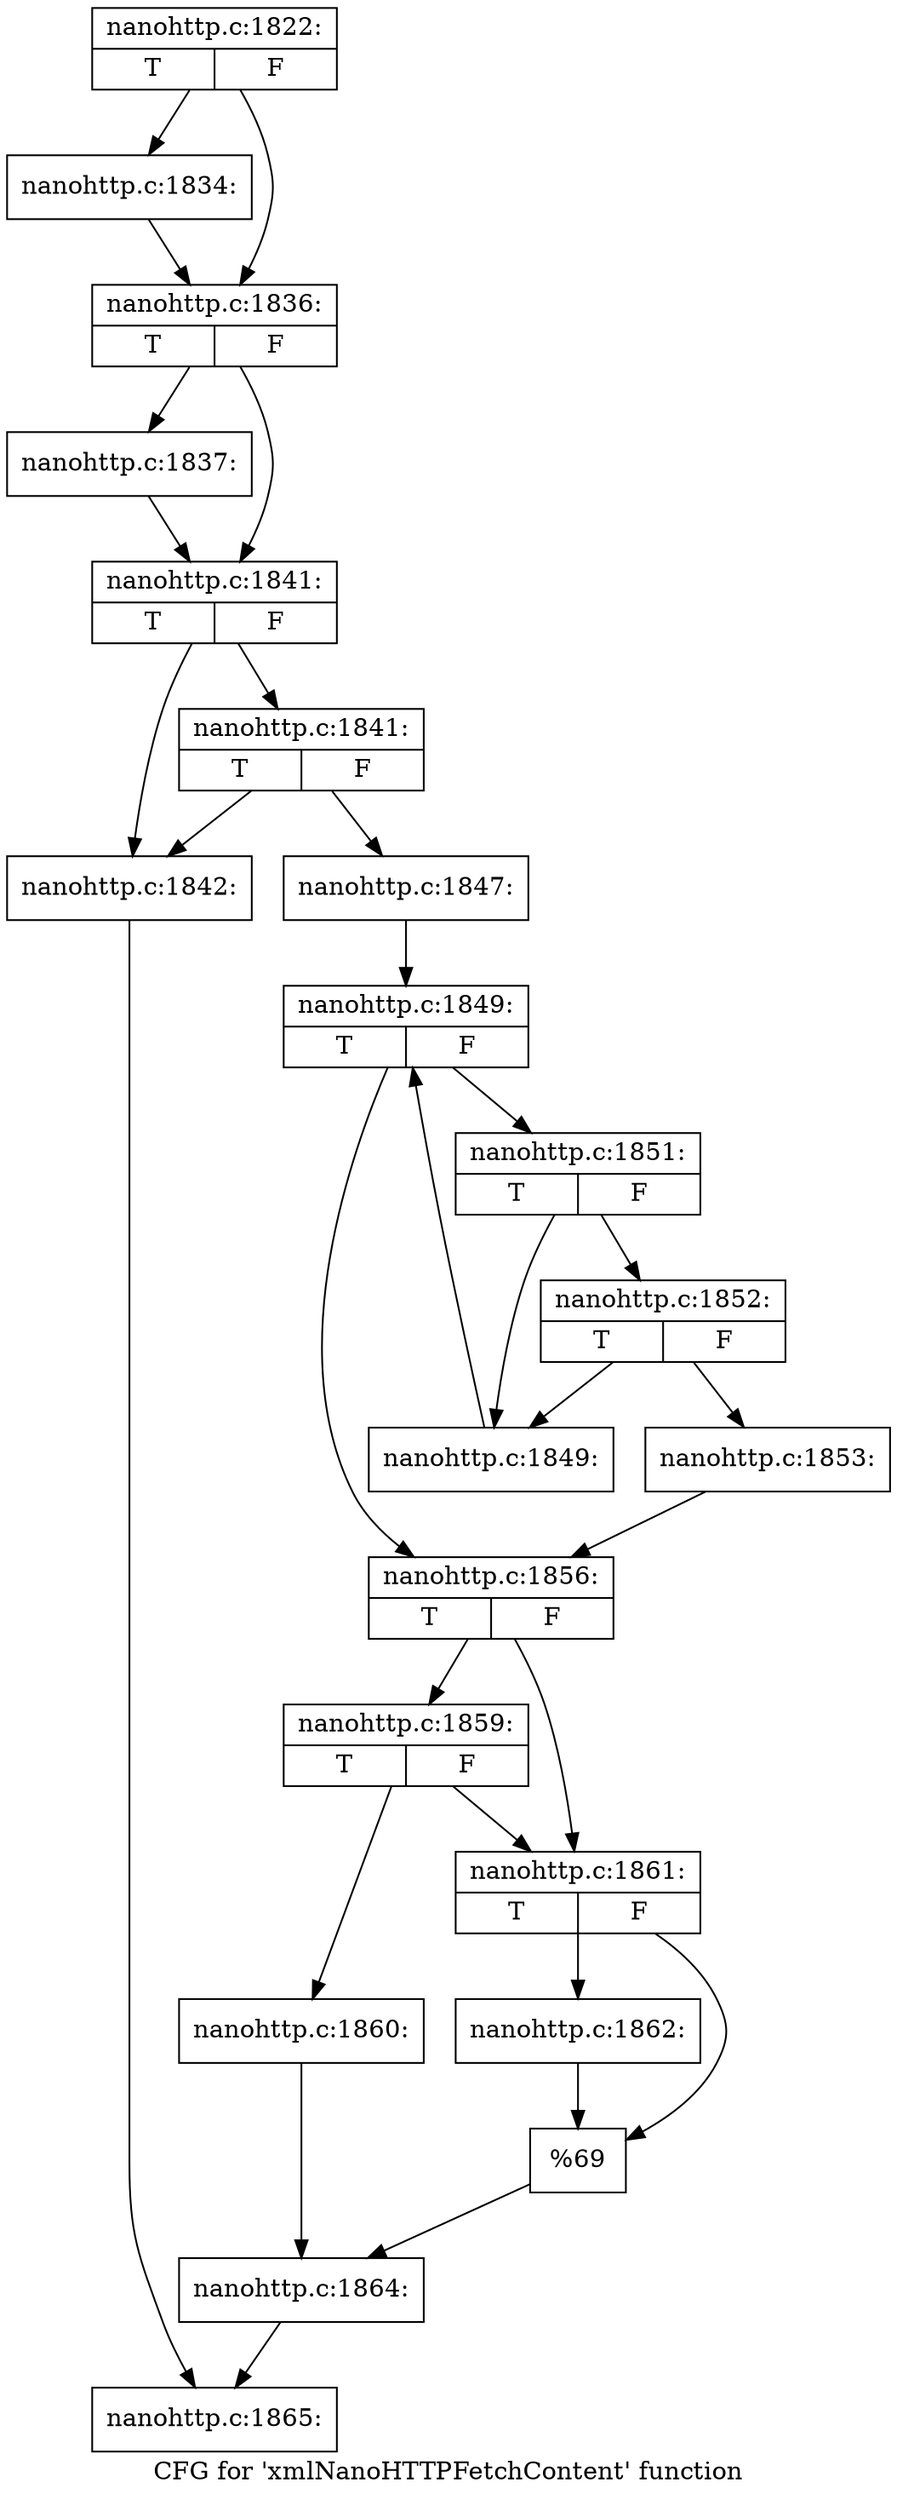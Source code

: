 digraph "CFG for 'xmlNanoHTTPFetchContent' function" {
	label="CFG for 'xmlNanoHTTPFetchContent' function";

	Node0x564de24548d0 [shape=record,label="{nanohttp.c:1822:|{<s0>T|<s1>F}}"];
	Node0x564de24548d0 -> Node0x564de24ee510;
	Node0x564de24548d0 -> Node0x564de24ee560;
	Node0x564de24ee510 [shape=record,label="{nanohttp.c:1834:}"];
	Node0x564de24ee510 -> Node0x564de24ee560;
	Node0x564de24ee560 [shape=record,label="{nanohttp.c:1836:|{<s0>T|<s1>F}}"];
	Node0x564de24ee560 -> Node0x564de24eea50;
	Node0x564de24ee560 -> Node0x564de24eeaa0;
	Node0x564de24eea50 [shape=record,label="{nanohttp.c:1837:}"];
	Node0x564de24eea50 -> Node0x564de24eeaa0;
	Node0x564de24eeaa0 [shape=record,label="{nanohttp.c:1841:|{<s0>T|<s1>F}}"];
	Node0x564de24eeaa0 -> Node0x564de24eef60;
	Node0x564de24eeaa0 -> Node0x564de24ef000;
	Node0x564de24ef000 [shape=record,label="{nanohttp.c:1841:|{<s0>T|<s1>F}}"];
	Node0x564de24ef000 -> Node0x564de24eef60;
	Node0x564de24ef000 -> Node0x564de24eefb0;
	Node0x564de24eef60 [shape=record,label="{nanohttp.c:1842:}"];
	Node0x564de24eef60 -> Node0x564de2454920;
	Node0x564de24eefb0 [shape=record,label="{nanohttp.c:1847:}"];
	Node0x564de24eefb0 -> Node0x564de24f0040;
	Node0x564de24f0040 [shape=record,label="{nanohttp.c:1849:|{<s0>T|<s1>F}}"];
	Node0x564de24f0040 -> Node0x564de24f0550;
	Node0x564de24f0040 -> Node0x564de24f0260;
	Node0x564de24f0550 [shape=record,label="{nanohttp.c:1851:|{<s0>T|<s1>F}}"];
	Node0x564de24f0550 -> Node0x564de24f09d0;
	Node0x564de24f0550 -> Node0x564de24f0980;
	Node0x564de24f09d0 [shape=record,label="{nanohttp.c:1852:|{<s0>T|<s1>F}}"];
	Node0x564de24f09d0 -> Node0x564de24f0930;
	Node0x564de24f09d0 -> Node0x564de24f0980;
	Node0x564de24f0930 [shape=record,label="{nanohttp.c:1853:}"];
	Node0x564de24f0930 -> Node0x564de24f0260;
	Node0x564de24f0980 [shape=record,label="{nanohttp.c:1849:}"];
	Node0x564de24f0980 -> Node0x564de24f0040;
	Node0x564de24f0260 [shape=record,label="{nanohttp.c:1856:|{<s0>T|<s1>F}}"];
	Node0x564de24f0260 -> Node0x564de24f1950;
	Node0x564de24f0260 -> Node0x564de24f1900;
	Node0x564de24f1950 [shape=record,label="{nanohttp.c:1859:|{<s0>T|<s1>F}}"];
	Node0x564de24f1950 -> Node0x564de24f1860;
	Node0x564de24f1950 -> Node0x564de24f1900;
	Node0x564de24f1860 [shape=record,label="{nanohttp.c:1860:}"];
	Node0x564de24f1860 -> Node0x564de24f18b0;
	Node0x564de24f1900 [shape=record,label="{nanohttp.c:1861:|{<s0>T|<s1>F}}"];
	Node0x564de24f1900 -> Node0x564de24f22d0;
	Node0x564de24f1900 -> Node0x564de24f2320;
	Node0x564de24f22d0 [shape=record,label="{nanohttp.c:1862:}"];
	Node0x564de24f22d0 -> Node0x564de24f2320;
	Node0x564de24f2320 [shape=record,label="{%69}"];
	Node0x564de24f2320 -> Node0x564de24f18b0;
	Node0x564de24f18b0 [shape=record,label="{nanohttp.c:1864:}"];
	Node0x564de24f18b0 -> Node0x564de2454920;
	Node0x564de2454920 [shape=record,label="{nanohttp.c:1865:}"];
}
